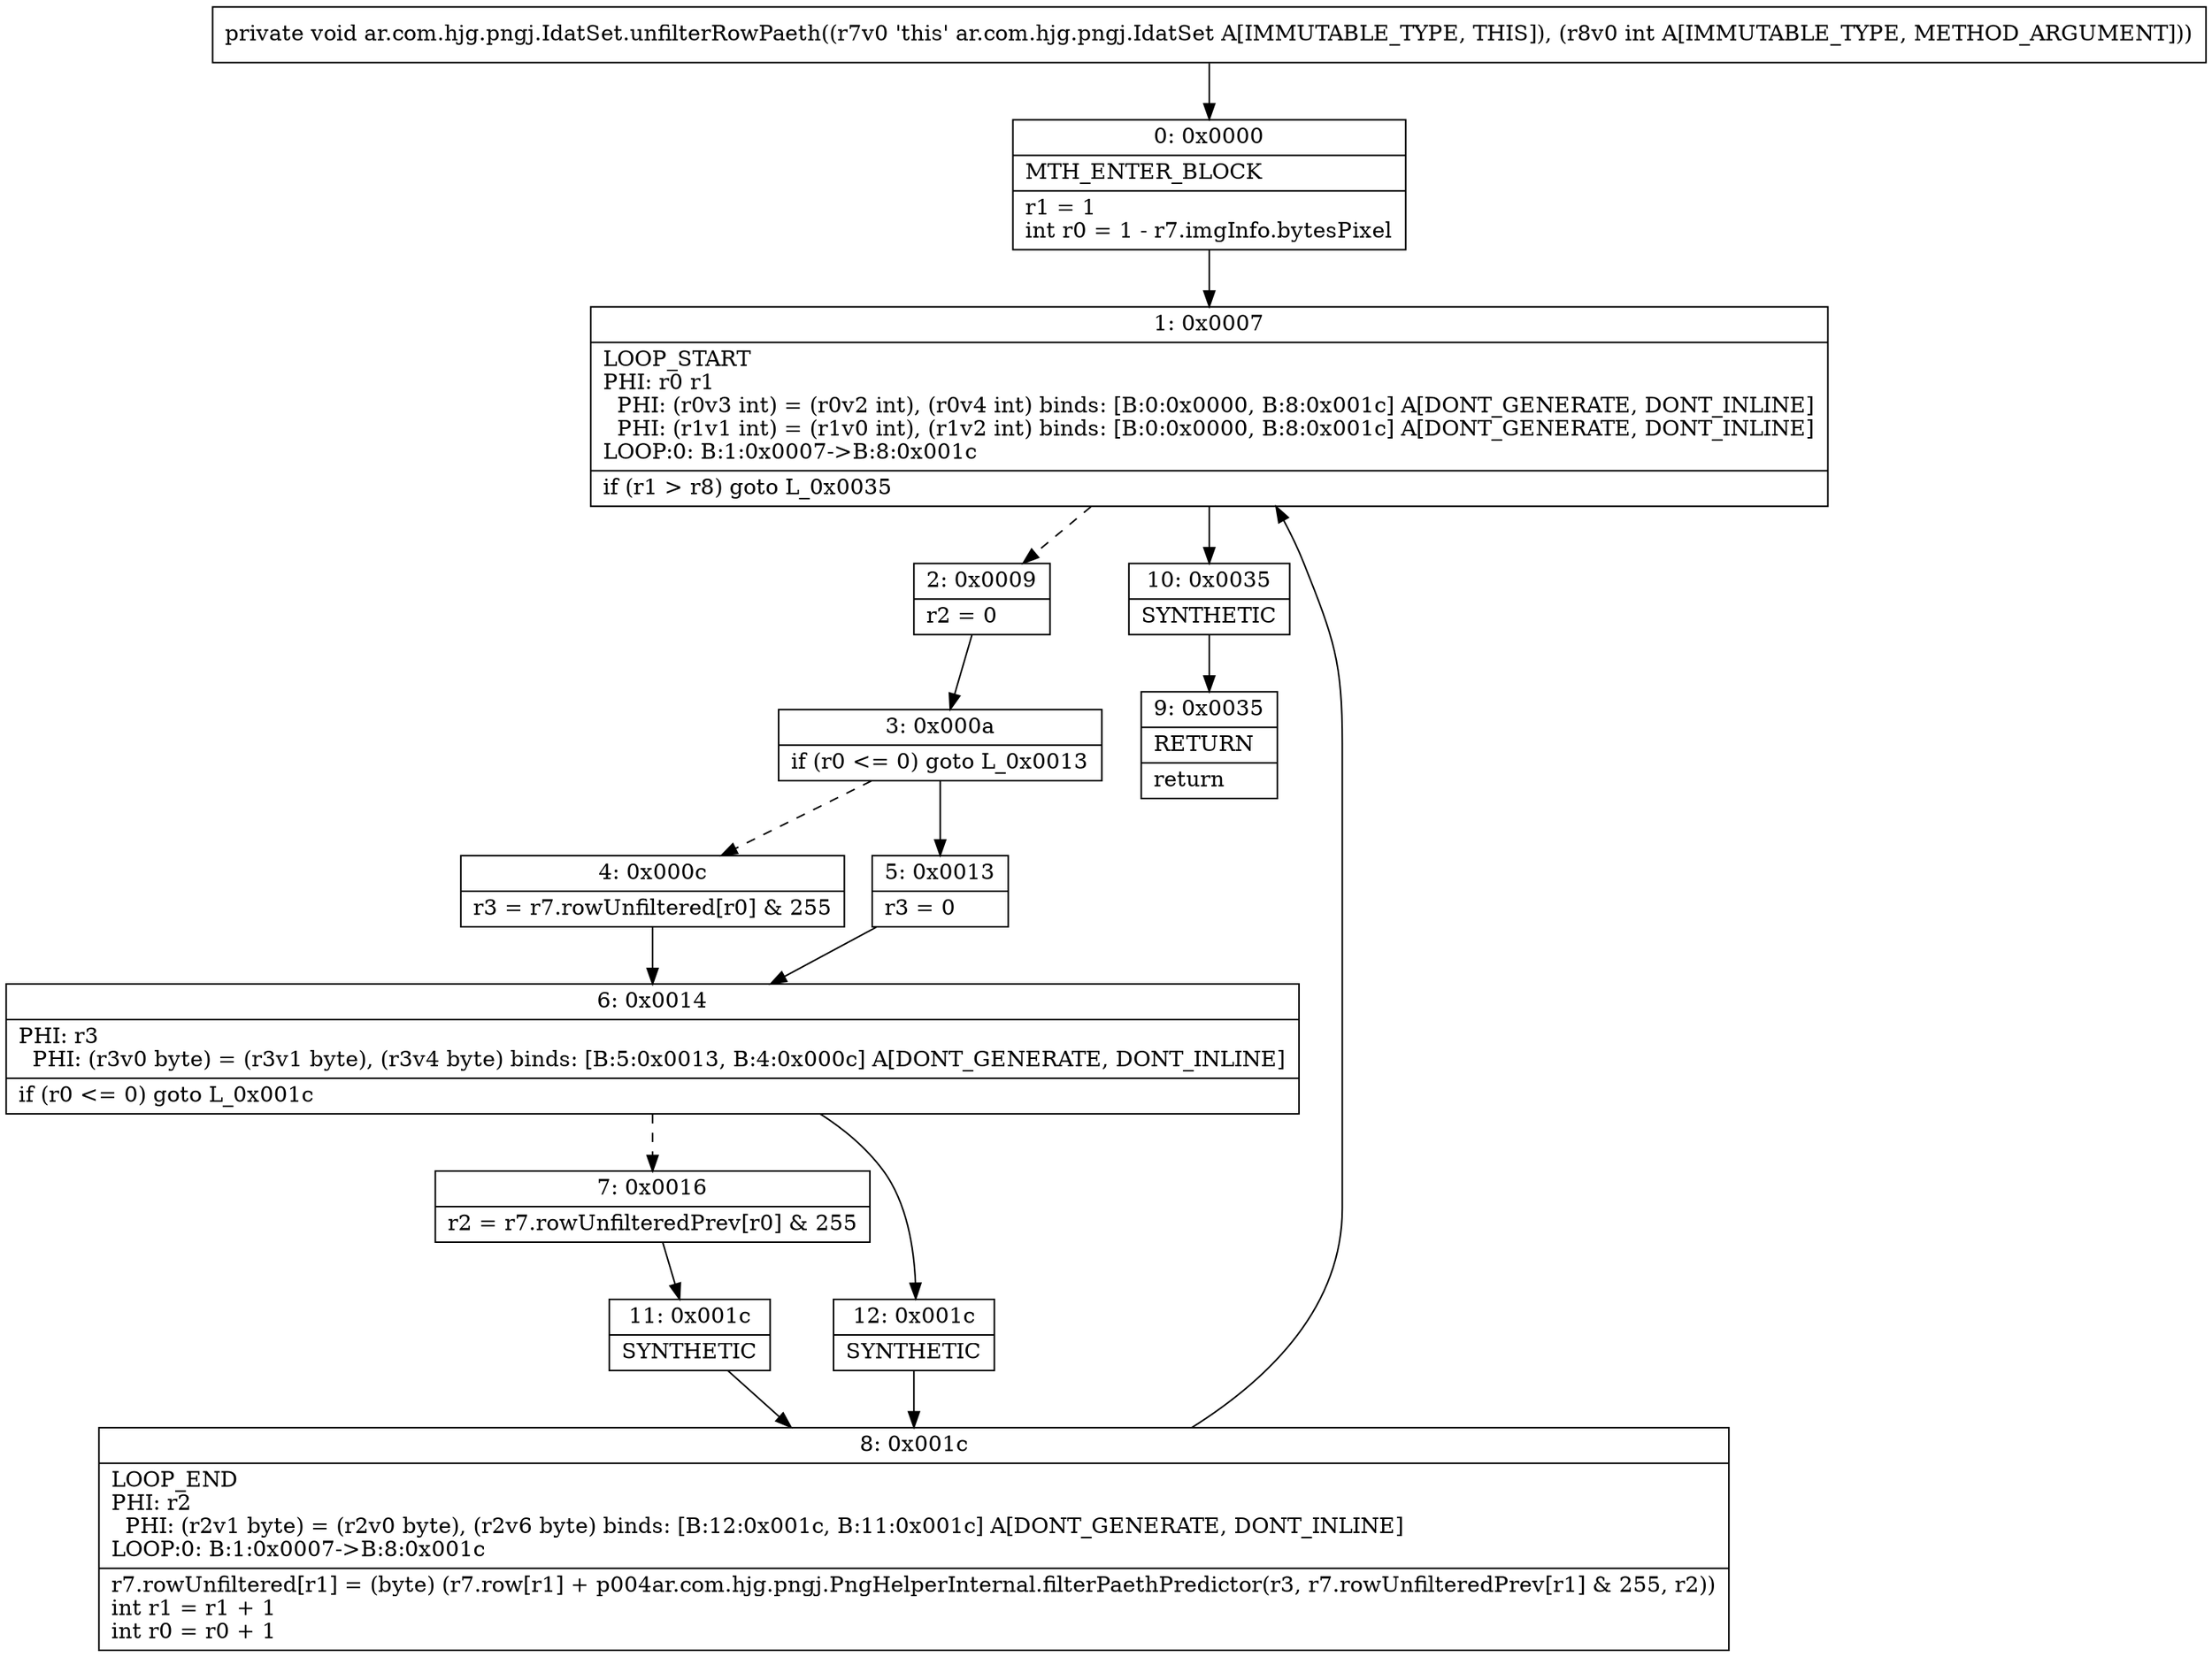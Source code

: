 digraph "CFG forar.com.hjg.pngj.IdatSet.unfilterRowPaeth(I)V" {
Node_0 [shape=record,label="{0\:\ 0x0000|MTH_ENTER_BLOCK\l|r1 = 1\lint r0 = 1 \- r7.imgInfo.bytesPixel\l}"];
Node_1 [shape=record,label="{1\:\ 0x0007|LOOP_START\lPHI: r0 r1 \l  PHI: (r0v3 int) = (r0v2 int), (r0v4 int) binds: [B:0:0x0000, B:8:0x001c] A[DONT_GENERATE, DONT_INLINE]\l  PHI: (r1v1 int) = (r1v0 int), (r1v2 int) binds: [B:0:0x0000, B:8:0x001c] A[DONT_GENERATE, DONT_INLINE]\lLOOP:0: B:1:0x0007\-\>B:8:0x001c\l|if (r1 \> r8) goto L_0x0035\l}"];
Node_2 [shape=record,label="{2\:\ 0x0009|r2 = 0\l}"];
Node_3 [shape=record,label="{3\:\ 0x000a|if (r0 \<= 0) goto L_0x0013\l}"];
Node_4 [shape=record,label="{4\:\ 0x000c|r3 = r7.rowUnfiltered[r0] & 255\l}"];
Node_5 [shape=record,label="{5\:\ 0x0013|r3 = 0\l}"];
Node_6 [shape=record,label="{6\:\ 0x0014|PHI: r3 \l  PHI: (r3v0 byte) = (r3v1 byte), (r3v4 byte) binds: [B:5:0x0013, B:4:0x000c] A[DONT_GENERATE, DONT_INLINE]\l|if (r0 \<= 0) goto L_0x001c\l}"];
Node_7 [shape=record,label="{7\:\ 0x0016|r2 = r7.rowUnfilteredPrev[r0] & 255\l}"];
Node_8 [shape=record,label="{8\:\ 0x001c|LOOP_END\lPHI: r2 \l  PHI: (r2v1 byte) = (r2v0 byte), (r2v6 byte) binds: [B:12:0x001c, B:11:0x001c] A[DONT_GENERATE, DONT_INLINE]\lLOOP:0: B:1:0x0007\-\>B:8:0x001c\l|r7.rowUnfiltered[r1] = (byte) (r7.row[r1] + p004ar.com.hjg.pngj.PngHelperInternal.filterPaethPredictor(r3, r7.rowUnfilteredPrev[r1] & 255, r2))\lint r1 = r1 + 1\lint r0 = r0 + 1\l}"];
Node_9 [shape=record,label="{9\:\ 0x0035|RETURN\l|return\l}"];
Node_10 [shape=record,label="{10\:\ 0x0035|SYNTHETIC\l}"];
Node_11 [shape=record,label="{11\:\ 0x001c|SYNTHETIC\l}"];
Node_12 [shape=record,label="{12\:\ 0x001c|SYNTHETIC\l}"];
MethodNode[shape=record,label="{private void ar.com.hjg.pngj.IdatSet.unfilterRowPaeth((r7v0 'this' ar.com.hjg.pngj.IdatSet A[IMMUTABLE_TYPE, THIS]), (r8v0 int A[IMMUTABLE_TYPE, METHOD_ARGUMENT])) }"];
MethodNode -> Node_0;
Node_0 -> Node_1;
Node_1 -> Node_2[style=dashed];
Node_1 -> Node_10;
Node_2 -> Node_3;
Node_3 -> Node_4[style=dashed];
Node_3 -> Node_5;
Node_4 -> Node_6;
Node_5 -> Node_6;
Node_6 -> Node_7[style=dashed];
Node_6 -> Node_12;
Node_7 -> Node_11;
Node_8 -> Node_1;
Node_10 -> Node_9;
Node_11 -> Node_8;
Node_12 -> Node_8;
}

